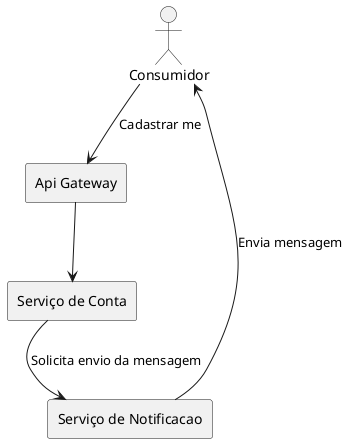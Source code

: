 @startuml
' Definições
actor Consumidor
rectangle "Api Gateway" as ApiGateway
rectangle "Serviço de Conta" as ContaServico
rectangle "Serviço de Notificacao" as NotificacaoServico

' Relação
Consumidor --> ApiGateway : Cadastrar me
ApiGateway --> ContaServico
ContaServico --> NotificacaoServico : Solicita envio da mensagem
NotificacaoServico --> Consumidor : Envia mensagem
@enduml